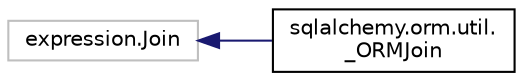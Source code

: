 digraph "Graphical Class Hierarchy"
{
 // LATEX_PDF_SIZE
  edge [fontname="Helvetica",fontsize="10",labelfontname="Helvetica",labelfontsize="10"];
  node [fontname="Helvetica",fontsize="10",shape=record];
  rankdir="LR";
  Node7137 [label="expression.Join",height=0.2,width=0.4,color="grey75", fillcolor="white", style="filled",tooltip=" "];
  Node7137 -> Node0 [dir="back",color="midnightblue",fontsize="10",style="solid",fontname="Helvetica"];
  Node0 [label="sqlalchemy.orm.util.\l_ORMJoin",height=0.2,width=0.4,color="black", fillcolor="white", style="filled",URL="$classsqlalchemy_1_1orm_1_1util_1_1__ORMJoin.html",tooltip=" "];
}
